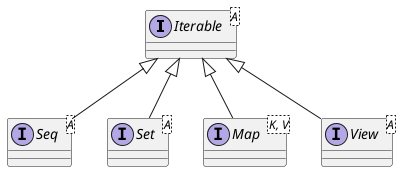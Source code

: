 @startuml
interface Iterable<A>
interface Seq<A>
interface Set<A>
interface Map<K, V>
interface View<A>
Iterable <|-- Seq
Iterable <|-- Set
Iterable <|-- Map
Iterable <|-- View
@enduml